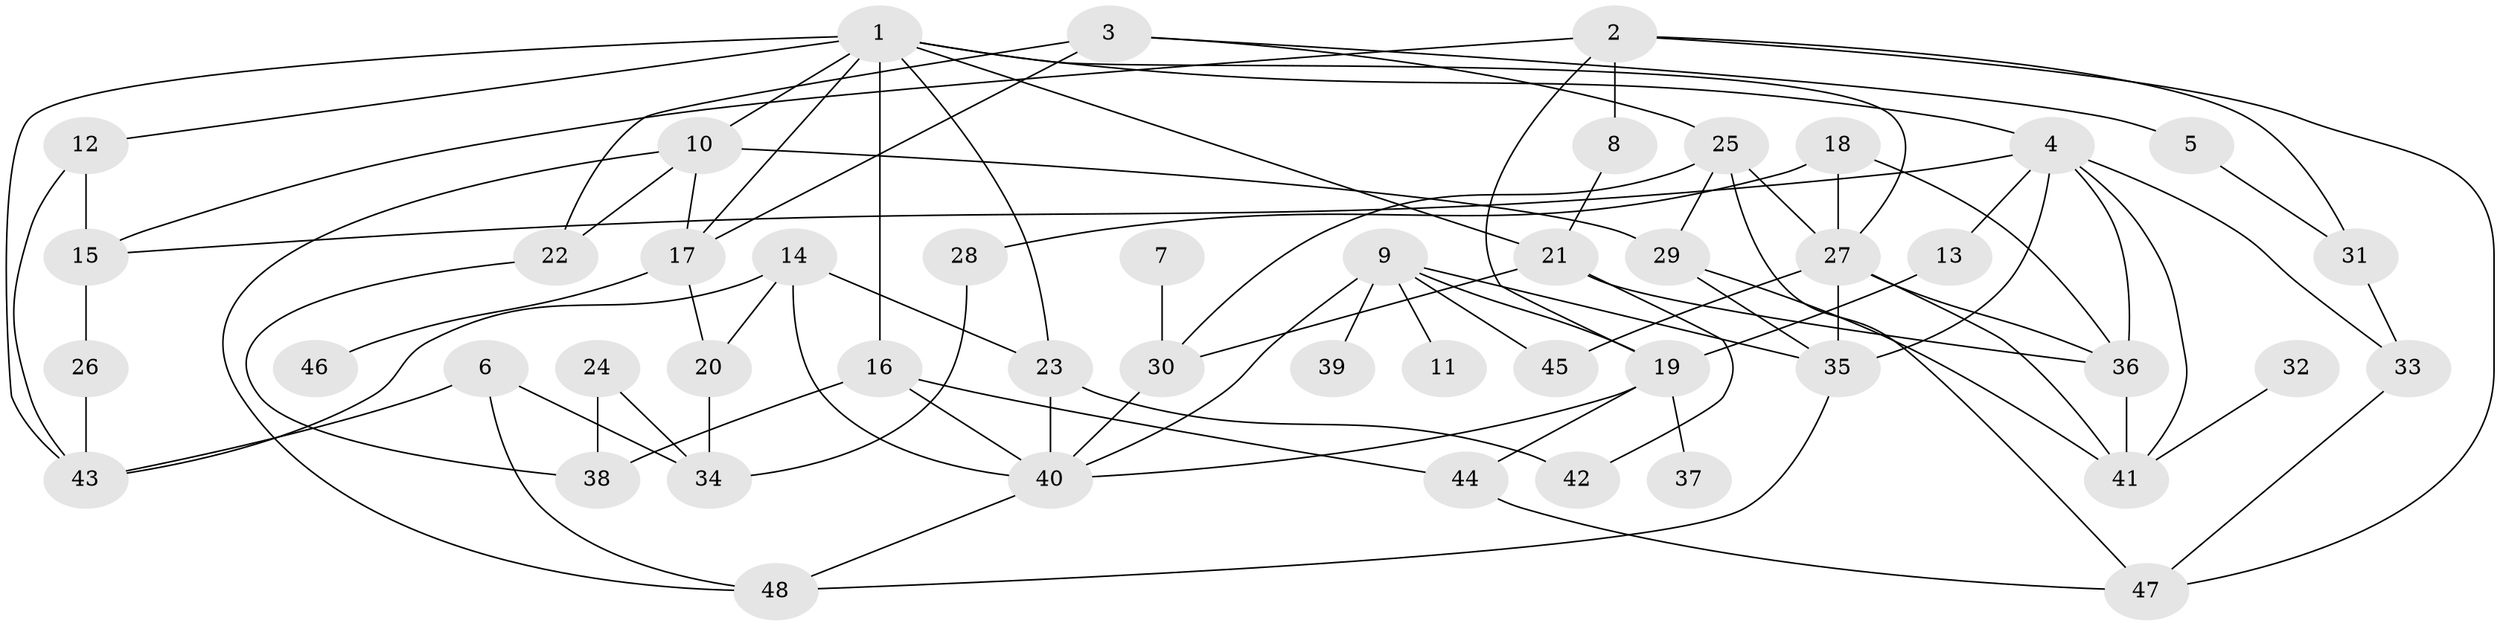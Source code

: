 // original degree distribution, {6: 0.041666666666666664, 3: 0.15833333333333333, 4: 0.20833333333333334, 1: 0.23333333333333334, 2: 0.26666666666666666, 7: 0.008333333333333333, 5: 0.08333333333333333}
// Generated by graph-tools (version 1.1) at 2025/36/03/04/25 23:36:10]
// undirected, 48 vertices, 88 edges
graph export_dot {
  node [color=gray90,style=filled];
  1;
  2;
  3;
  4;
  5;
  6;
  7;
  8;
  9;
  10;
  11;
  12;
  13;
  14;
  15;
  16;
  17;
  18;
  19;
  20;
  21;
  22;
  23;
  24;
  25;
  26;
  27;
  28;
  29;
  30;
  31;
  32;
  33;
  34;
  35;
  36;
  37;
  38;
  39;
  40;
  41;
  42;
  43;
  44;
  45;
  46;
  47;
  48;
  1 -- 4 [weight=1.0];
  1 -- 10 [weight=1.0];
  1 -- 12 [weight=1.0];
  1 -- 16 [weight=1.0];
  1 -- 17 [weight=1.0];
  1 -- 21 [weight=1.0];
  1 -- 23 [weight=1.0];
  1 -- 27 [weight=1.0];
  1 -- 43 [weight=1.0];
  2 -- 8 [weight=1.0];
  2 -- 15 [weight=1.0];
  2 -- 19 [weight=1.0];
  2 -- 31 [weight=1.0];
  2 -- 47 [weight=1.0];
  3 -- 5 [weight=1.0];
  3 -- 17 [weight=1.0];
  3 -- 22 [weight=2.0];
  3 -- 25 [weight=1.0];
  4 -- 13 [weight=1.0];
  4 -- 15 [weight=2.0];
  4 -- 33 [weight=1.0];
  4 -- 35 [weight=1.0];
  4 -- 36 [weight=1.0];
  4 -- 41 [weight=1.0];
  5 -- 31 [weight=1.0];
  6 -- 34 [weight=1.0];
  6 -- 43 [weight=2.0];
  6 -- 48 [weight=1.0];
  7 -- 30 [weight=1.0];
  8 -- 21 [weight=1.0];
  9 -- 11 [weight=1.0];
  9 -- 19 [weight=1.0];
  9 -- 35 [weight=1.0];
  9 -- 39 [weight=1.0];
  9 -- 40 [weight=1.0];
  9 -- 45 [weight=1.0];
  10 -- 17 [weight=2.0];
  10 -- 22 [weight=2.0];
  10 -- 29 [weight=1.0];
  10 -- 48 [weight=1.0];
  12 -- 15 [weight=1.0];
  12 -- 43 [weight=1.0];
  13 -- 19 [weight=1.0];
  14 -- 20 [weight=1.0];
  14 -- 23 [weight=1.0];
  14 -- 40 [weight=1.0];
  14 -- 43 [weight=1.0];
  15 -- 26 [weight=1.0];
  16 -- 38 [weight=1.0];
  16 -- 40 [weight=1.0];
  16 -- 44 [weight=1.0];
  17 -- 20 [weight=1.0];
  17 -- 46 [weight=1.0];
  18 -- 27 [weight=1.0];
  18 -- 28 [weight=1.0];
  18 -- 36 [weight=1.0];
  19 -- 37 [weight=1.0];
  19 -- 40 [weight=1.0];
  19 -- 44 [weight=1.0];
  20 -- 34 [weight=1.0];
  21 -- 30 [weight=1.0];
  21 -- 36 [weight=1.0];
  21 -- 42 [weight=1.0];
  22 -- 38 [weight=1.0];
  23 -- 40 [weight=1.0];
  23 -- 42 [weight=1.0];
  24 -- 34 [weight=1.0];
  24 -- 38 [weight=1.0];
  25 -- 27 [weight=1.0];
  25 -- 29 [weight=1.0];
  25 -- 30 [weight=1.0];
  25 -- 47 [weight=1.0];
  26 -- 43 [weight=1.0];
  27 -- 35 [weight=2.0];
  27 -- 36 [weight=1.0];
  27 -- 41 [weight=1.0];
  27 -- 45 [weight=1.0];
  28 -- 34 [weight=1.0];
  29 -- 35 [weight=2.0];
  29 -- 41 [weight=1.0];
  30 -- 40 [weight=1.0];
  31 -- 33 [weight=1.0];
  32 -- 41 [weight=1.0];
  33 -- 47 [weight=1.0];
  35 -- 48 [weight=1.0];
  36 -- 41 [weight=1.0];
  40 -- 48 [weight=1.0];
  44 -- 47 [weight=1.0];
}
